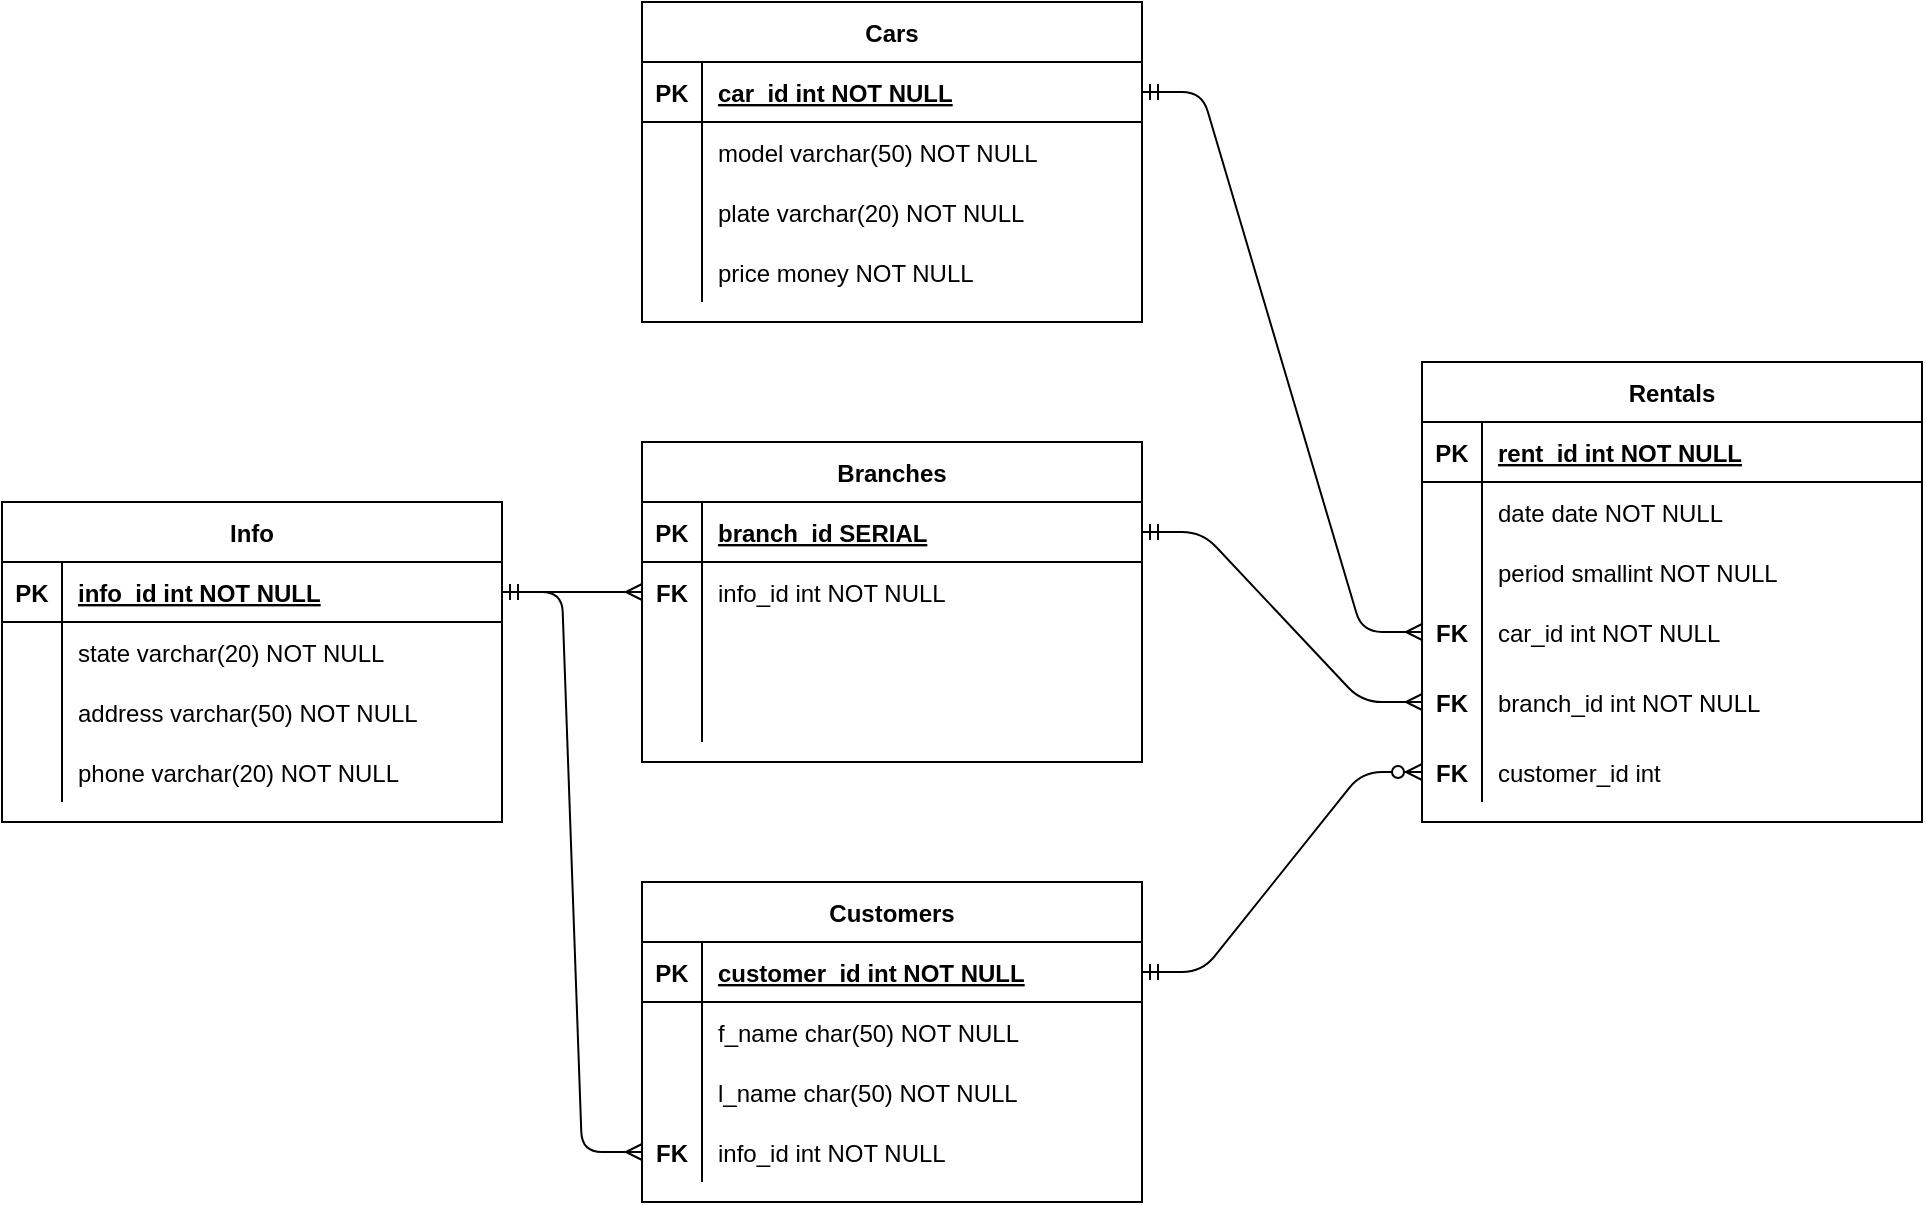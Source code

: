 <mxfile version="14.7.6" type="device"><diagram id="R2lEEEUBdFMjLlhIrx00" name="Page-1"><mxGraphModel dx="1859" dy="723" grid="1" gridSize="10" guides="1" tooltips="1" connect="1" arrows="1" fold="1" page="1" pageScale="1" pageWidth="850" pageHeight="1100" math="0" shadow="0" extFonts="Permanent Marker^https://fonts.googleapis.com/css?family=Permanent+Marker"><root><mxCell id="0"/><mxCell id="1" parent="0"/><mxCell id="C-vyLk0tnHw3VtMMgP7b-23" value="Customers" style="shape=table;startSize=30;container=1;collapsible=1;childLayout=tableLayout;fixedRows=1;rowLines=0;fontStyle=1;align=center;resizeLast=1;" parent="1" vertex="1"><mxGeometry x="160" y="750" width="250" height="160" as="geometry"/></mxCell><mxCell id="C-vyLk0tnHw3VtMMgP7b-24" value="" style="shape=partialRectangle;collapsible=0;dropTarget=0;pointerEvents=0;fillColor=none;points=[[0,0.5],[1,0.5]];portConstraint=eastwest;top=0;left=0;right=0;bottom=1;" parent="C-vyLk0tnHw3VtMMgP7b-23" vertex="1"><mxGeometry y="30" width="250" height="30" as="geometry"/></mxCell><mxCell id="C-vyLk0tnHw3VtMMgP7b-25" value="PK" style="shape=partialRectangle;overflow=hidden;connectable=0;fillColor=none;top=0;left=0;bottom=0;right=0;fontStyle=1;" parent="C-vyLk0tnHw3VtMMgP7b-24" vertex="1"><mxGeometry width="30" height="30" as="geometry"/></mxCell><mxCell id="C-vyLk0tnHw3VtMMgP7b-26" value="customer_id int NOT NULL " style="shape=partialRectangle;overflow=hidden;connectable=0;fillColor=none;top=0;left=0;bottom=0;right=0;align=left;spacingLeft=6;fontStyle=5;" parent="C-vyLk0tnHw3VtMMgP7b-24" vertex="1"><mxGeometry x="30" width="220" height="30" as="geometry"/></mxCell><mxCell id="C-vyLk0tnHw3VtMMgP7b-27" value="" style="shape=partialRectangle;collapsible=0;dropTarget=0;pointerEvents=0;fillColor=none;points=[[0,0.5],[1,0.5]];portConstraint=eastwest;top=0;left=0;right=0;bottom=0;" parent="C-vyLk0tnHw3VtMMgP7b-23" vertex="1"><mxGeometry y="60" width="250" height="30" as="geometry"/></mxCell><mxCell id="C-vyLk0tnHw3VtMMgP7b-28" value="" style="shape=partialRectangle;overflow=hidden;connectable=0;fillColor=none;top=0;left=0;bottom=0;right=0;" parent="C-vyLk0tnHw3VtMMgP7b-27" vertex="1"><mxGeometry width="30" height="30" as="geometry"/></mxCell><mxCell id="C-vyLk0tnHw3VtMMgP7b-29" value="f_name char(50) NOT NULL" style="shape=partialRectangle;overflow=hidden;connectable=0;fillColor=none;top=0;left=0;bottom=0;right=0;align=left;spacingLeft=6;" parent="C-vyLk0tnHw3VtMMgP7b-27" vertex="1"><mxGeometry x="30" width="220" height="30" as="geometry"/></mxCell><mxCell id="tLAQgw_16SGvxFQPYH7M-77" value="" style="shape=partialRectangle;collapsible=0;dropTarget=0;pointerEvents=0;fillColor=none;points=[[0,0.5],[1,0.5]];portConstraint=eastwest;top=0;left=0;right=0;bottom=0;" vertex="1" parent="C-vyLk0tnHw3VtMMgP7b-23"><mxGeometry y="90" width="250" height="30" as="geometry"/></mxCell><mxCell id="tLAQgw_16SGvxFQPYH7M-78" value="" style="shape=partialRectangle;overflow=hidden;connectable=0;fillColor=none;top=0;left=0;bottom=0;right=0;" vertex="1" parent="tLAQgw_16SGvxFQPYH7M-77"><mxGeometry width="30" height="30" as="geometry"/></mxCell><mxCell id="tLAQgw_16SGvxFQPYH7M-79" value="l_name char(50) NOT NULL" style="shape=partialRectangle;overflow=hidden;connectable=0;fillColor=none;top=0;left=0;bottom=0;right=0;align=left;spacingLeft=6;" vertex="1" parent="tLAQgw_16SGvxFQPYH7M-77"><mxGeometry x="30" width="220" height="30" as="geometry"/></mxCell><mxCell id="tLAQgw_16SGvxFQPYH7M-80" value="" style="shape=partialRectangle;collapsible=0;dropTarget=0;pointerEvents=0;fillColor=none;points=[[0,0.5],[1,0.5]];portConstraint=eastwest;top=0;left=0;right=0;bottom=0;" vertex="1" parent="C-vyLk0tnHw3VtMMgP7b-23"><mxGeometry y="120" width="250" height="30" as="geometry"/></mxCell><mxCell id="tLAQgw_16SGvxFQPYH7M-81" value="FK" style="shape=partialRectangle;overflow=hidden;connectable=0;fillColor=none;top=0;left=0;bottom=0;right=0;fontStyle=1" vertex="1" parent="tLAQgw_16SGvxFQPYH7M-80"><mxGeometry width="30" height="30" as="geometry"/></mxCell><mxCell id="tLAQgw_16SGvxFQPYH7M-82" value="info_id int NOT NULL" style="shape=partialRectangle;overflow=hidden;connectable=0;fillColor=none;top=0;left=0;bottom=0;right=0;align=left;spacingLeft=6;" vertex="1" parent="tLAQgw_16SGvxFQPYH7M-80"><mxGeometry x="30" width="220" height="30" as="geometry"/></mxCell><mxCell id="tLAQgw_16SGvxFQPYH7M-14" value="Cars" style="shape=table;startSize=30;container=1;collapsible=1;childLayout=tableLayout;fixedRows=1;rowLines=0;fontStyle=1;align=center;resizeLast=1;" vertex="1" parent="1"><mxGeometry x="160" y="310" width="250" height="160" as="geometry"/></mxCell><mxCell id="tLAQgw_16SGvxFQPYH7M-15" value="" style="shape=partialRectangle;collapsible=0;dropTarget=0;pointerEvents=0;fillColor=none;points=[[0,0.5],[1,0.5]];portConstraint=eastwest;top=0;left=0;right=0;bottom=1;" vertex="1" parent="tLAQgw_16SGvxFQPYH7M-14"><mxGeometry y="30" width="250" height="30" as="geometry"/></mxCell><mxCell id="tLAQgw_16SGvxFQPYH7M-16" value="PK" style="shape=partialRectangle;overflow=hidden;connectable=0;fillColor=none;top=0;left=0;bottom=0;right=0;fontStyle=1;" vertex="1" parent="tLAQgw_16SGvxFQPYH7M-15"><mxGeometry width="30" height="30" as="geometry"/></mxCell><mxCell id="tLAQgw_16SGvxFQPYH7M-17" value="car_id int NOT NULL " style="shape=partialRectangle;overflow=hidden;connectable=0;fillColor=none;top=0;left=0;bottom=0;right=0;align=left;spacingLeft=6;fontStyle=5;" vertex="1" parent="tLAQgw_16SGvxFQPYH7M-15"><mxGeometry x="30" width="220" height="30" as="geometry"/></mxCell><mxCell id="tLAQgw_16SGvxFQPYH7M-18" value="" style="shape=partialRectangle;collapsible=0;dropTarget=0;pointerEvents=0;fillColor=none;points=[[0,0.5],[1,0.5]];portConstraint=eastwest;top=0;left=0;right=0;bottom=0;" vertex="1" parent="tLAQgw_16SGvxFQPYH7M-14"><mxGeometry y="60" width="250" height="30" as="geometry"/></mxCell><mxCell id="tLAQgw_16SGvxFQPYH7M-19" value="" style="shape=partialRectangle;overflow=hidden;connectable=0;fillColor=none;top=0;left=0;bottom=0;right=0;" vertex="1" parent="tLAQgw_16SGvxFQPYH7M-18"><mxGeometry width="30" height="30" as="geometry"/></mxCell><mxCell id="tLAQgw_16SGvxFQPYH7M-20" value="model varchar(50) NOT NULL" style="shape=partialRectangle;overflow=hidden;connectable=0;fillColor=none;top=0;left=0;bottom=0;right=0;align=left;spacingLeft=6;" vertex="1" parent="tLAQgw_16SGvxFQPYH7M-18"><mxGeometry x="30" width="220" height="30" as="geometry"/></mxCell><mxCell id="tLAQgw_16SGvxFQPYH7M-21" value="" style="shape=partialRectangle;collapsible=0;dropTarget=0;pointerEvents=0;fillColor=none;points=[[0,0.5],[1,0.5]];portConstraint=eastwest;top=0;left=0;right=0;bottom=0;" vertex="1" parent="tLAQgw_16SGvxFQPYH7M-14"><mxGeometry y="90" width="250" height="30" as="geometry"/></mxCell><mxCell id="tLAQgw_16SGvxFQPYH7M-22" value="" style="shape=partialRectangle;overflow=hidden;connectable=0;fillColor=none;top=0;left=0;bottom=0;right=0;" vertex="1" parent="tLAQgw_16SGvxFQPYH7M-21"><mxGeometry width="30" height="30" as="geometry"/></mxCell><mxCell id="tLAQgw_16SGvxFQPYH7M-23" value="plate varchar(20) NOT NULL" style="shape=partialRectangle;overflow=hidden;connectable=0;fillColor=none;top=0;left=0;bottom=0;right=0;align=left;spacingLeft=6;" vertex="1" parent="tLAQgw_16SGvxFQPYH7M-21"><mxGeometry x="30" width="220" height="30" as="geometry"/></mxCell><mxCell id="tLAQgw_16SGvxFQPYH7M-34" value="" style="shape=partialRectangle;collapsible=0;dropTarget=0;pointerEvents=0;fillColor=none;points=[[0,0.5],[1,0.5]];portConstraint=eastwest;top=0;left=0;right=0;bottom=0;" vertex="1" parent="tLAQgw_16SGvxFQPYH7M-14"><mxGeometry y="120" width="250" height="30" as="geometry"/></mxCell><mxCell id="tLAQgw_16SGvxFQPYH7M-35" value="" style="shape=partialRectangle;overflow=hidden;connectable=0;fillColor=none;top=0;left=0;bottom=0;right=0;" vertex="1" parent="tLAQgw_16SGvxFQPYH7M-34"><mxGeometry width="30" height="30" as="geometry"/></mxCell><mxCell id="tLAQgw_16SGvxFQPYH7M-36" value="price money NOT NULL" style="shape=partialRectangle;overflow=hidden;connectable=0;fillColor=none;top=0;left=0;bottom=0;right=0;align=left;spacingLeft=6;" vertex="1" parent="tLAQgw_16SGvxFQPYH7M-34"><mxGeometry x="30" width="220" height="30" as="geometry"/></mxCell><mxCell id="tLAQgw_16SGvxFQPYH7M-37" value="Rentals" style="shape=table;startSize=30;container=1;collapsible=1;childLayout=tableLayout;fixedRows=1;rowLines=0;fontStyle=1;align=center;resizeLast=1;" vertex="1" parent="1"><mxGeometry x="550" y="490" width="250" height="230" as="geometry"/></mxCell><mxCell id="tLAQgw_16SGvxFQPYH7M-38" value="" style="shape=partialRectangle;collapsible=0;dropTarget=0;pointerEvents=0;fillColor=none;points=[[0,0.5],[1,0.5]];portConstraint=eastwest;top=0;left=0;right=0;bottom=1;" vertex="1" parent="tLAQgw_16SGvxFQPYH7M-37"><mxGeometry y="30" width="250" height="30" as="geometry"/></mxCell><mxCell id="tLAQgw_16SGvxFQPYH7M-39" value="PK" style="shape=partialRectangle;overflow=hidden;connectable=0;fillColor=none;top=0;left=0;bottom=0;right=0;fontStyle=1;" vertex="1" parent="tLAQgw_16SGvxFQPYH7M-38"><mxGeometry width="30" height="30" as="geometry"/></mxCell><mxCell id="tLAQgw_16SGvxFQPYH7M-40" value="rent_id int NOT NULL " style="shape=partialRectangle;overflow=hidden;connectable=0;fillColor=none;top=0;left=0;bottom=0;right=0;align=left;spacingLeft=6;fontStyle=5;" vertex="1" parent="tLAQgw_16SGvxFQPYH7M-38"><mxGeometry x="30" width="220" height="30" as="geometry"/></mxCell><mxCell id="tLAQgw_16SGvxFQPYH7M-41" value="" style="shape=partialRectangle;collapsible=0;dropTarget=0;pointerEvents=0;fillColor=none;points=[[0,0.5],[1,0.5]];portConstraint=eastwest;top=0;left=0;right=0;bottom=0;" vertex="1" parent="tLAQgw_16SGvxFQPYH7M-37"><mxGeometry y="60" width="250" height="30" as="geometry"/></mxCell><mxCell id="tLAQgw_16SGvxFQPYH7M-42" value="" style="shape=partialRectangle;overflow=hidden;connectable=0;fillColor=none;top=0;left=0;bottom=0;right=0;" vertex="1" parent="tLAQgw_16SGvxFQPYH7M-41"><mxGeometry width="30" height="30" as="geometry"/></mxCell><mxCell id="tLAQgw_16SGvxFQPYH7M-43" value="date date NOT NULL" style="shape=partialRectangle;overflow=hidden;connectable=0;fillColor=none;top=0;left=0;bottom=0;right=0;align=left;spacingLeft=6;" vertex="1" parent="tLAQgw_16SGvxFQPYH7M-41"><mxGeometry x="30" width="220" height="30" as="geometry"/></mxCell><mxCell id="tLAQgw_16SGvxFQPYH7M-51" value="" style="shape=partialRectangle;collapsible=0;dropTarget=0;pointerEvents=0;fillColor=none;points=[[0,0.5],[1,0.5]];portConstraint=eastwest;top=0;left=0;right=0;bottom=0;" vertex="1" parent="tLAQgw_16SGvxFQPYH7M-37"><mxGeometry y="90" width="250" height="30" as="geometry"/></mxCell><mxCell id="tLAQgw_16SGvxFQPYH7M-52" value="" style="shape=partialRectangle;overflow=hidden;connectable=0;fillColor=none;top=0;left=0;bottom=0;right=0;" vertex="1" parent="tLAQgw_16SGvxFQPYH7M-51"><mxGeometry width="30" height="30" as="geometry"/></mxCell><mxCell id="tLAQgw_16SGvxFQPYH7M-53" value="period smallint NOT NULL" style="shape=partialRectangle;overflow=hidden;connectable=0;fillColor=none;top=0;left=0;bottom=0;right=0;align=left;spacingLeft=6;" vertex="1" parent="tLAQgw_16SGvxFQPYH7M-51"><mxGeometry x="30" width="220" height="30" as="geometry"/></mxCell><mxCell id="tLAQgw_16SGvxFQPYH7M-54" value="" style="shape=partialRectangle;collapsible=0;dropTarget=0;pointerEvents=0;fillColor=none;points=[[0,0.5],[1,0.5]];portConstraint=eastwest;top=0;left=0;right=0;bottom=0;" vertex="1" parent="tLAQgw_16SGvxFQPYH7M-37"><mxGeometry y="120" width="250" height="30" as="geometry"/></mxCell><mxCell id="tLAQgw_16SGvxFQPYH7M-55" value="FK" style="shape=partialRectangle;overflow=hidden;connectable=0;fillColor=none;top=0;left=0;bottom=0;right=0;fontStyle=1" vertex="1" parent="tLAQgw_16SGvxFQPYH7M-54"><mxGeometry width="30" height="30" as="geometry"/></mxCell><mxCell id="tLAQgw_16SGvxFQPYH7M-56" value="car_id int NOT NULL" style="shape=partialRectangle;overflow=hidden;connectable=0;fillColor=none;top=0;left=0;bottom=0;right=0;align=left;spacingLeft=6;" vertex="1" parent="tLAQgw_16SGvxFQPYH7M-54"><mxGeometry x="30" width="220" height="30" as="geometry"/></mxCell><mxCell id="tLAQgw_16SGvxFQPYH7M-83" value="" style="shape=partialRectangle;collapsible=0;dropTarget=0;pointerEvents=0;fillColor=none;points=[[0,0.5],[1,0.5]];portConstraint=eastwest;top=0;left=0;right=0;bottom=0;" vertex="1" parent="tLAQgw_16SGvxFQPYH7M-37"><mxGeometry y="150" width="250" height="40" as="geometry"/></mxCell><mxCell id="tLAQgw_16SGvxFQPYH7M-84" value="FK" style="shape=partialRectangle;overflow=hidden;connectable=0;fillColor=none;top=0;left=0;bottom=0;right=0;fontStyle=1" vertex="1" parent="tLAQgw_16SGvxFQPYH7M-83"><mxGeometry width="30" height="40" as="geometry"/></mxCell><mxCell id="tLAQgw_16SGvxFQPYH7M-85" value="branch_id int NOT NULL" style="shape=partialRectangle;overflow=hidden;connectable=0;fillColor=none;top=0;left=0;bottom=0;right=0;align=left;spacingLeft=6;" vertex="1" parent="tLAQgw_16SGvxFQPYH7M-83"><mxGeometry x="30" width="220" height="40" as="geometry"/></mxCell><mxCell id="tLAQgw_16SGvxFQPYH7M-86" value="" style="shape=partialRectangle;collapsible=0;dropTarget=0;pointerEvents=0;fillColor=none;points=[[0,0.5],[1,0.5]];portConstraint=eastwest;top=0;left=0;right=0;bottom=0;" vertex="1" parent="tLAQgw_16SGvxFQPYH7M-37"><mxGeometry y="190" width="250" height="30" as="geometry"/></mxCell><mxCell id="tLAQgw_16SGvxFQPYH7M-87" value="FK" style="shape=partialRectangle;overflow=hidden;connectable=0;fillColor=none;top=0;left=0;bottom=0;right=0;fontStyle=1" vertex="1" parent="tLAQgw_16SGvxFQPYH7M-86"><mxGeometry width="30" height="30" as="geometry"/></mxCell><mxCell id="tLAQgw_16SGvxFQPYH7M-88" value="customer_id int" style="shape=partialRectangle;overflow=hidden;connectable=0;fillColor=none;top=0;left=0;bottom=0;right=0;align=left;spacingLeft=6;" vertex="1" parent="tLAQgw_16SGvxFQPYH7M-86"><mxGeometry x="30" width="220" height="30" as="geometry"/></mxCell><mxCell id="tLAQgw_16SGvxFQPYH7M-57" value="Branches" style="shape=table;startSize=30;container=1;collapsible=1;childLayout=tableLayout;fixedRows=1;rowLines=0;fontStyle=1;align=center;resizeLast=1;" vertex="1" parent="1"><mxGeometry x="160" y="530" width="250" height="160" as="geometry"/></mxCell><mxCell id="tLAQgw_16SGvxFQPYH7M-58" value="" style="shape=partialRectangle;collapsible=0;dropTarget=0;pointerEvents=0;fillColor=none;points=[[0,0.5],[1,0.5]];portConstraint=eastwest;top=0;left=0;right=0;bottom=1;" vertex="1" parent="tLAQgw_16SGvxFQPYH7M-57"><mxGeometry y="30" width="250" height="30" as="geometry"/></mxCell><mxCell id="tLAQgw_16SGvxFQPYH7M-59" value="PK" style="shape=partialRectangle;overflow=hidden;connectable=0;fillColor=none;top=0;left=0;bottom=0;right=0;fontStyle=1;" vertex="1" parent="tLAQgw_16SGvxFQPYH7M-58"><mxGeometry width="30" height="30" as="geometry"/></mxCell><mxCell id="tLAQgw_16SGvxFQPYH7M-60" value="branch_id SERIAL" style="shape=partialRectangle;overflow=hidden;connectable=0;fillColor=none;top=0;left=0;bottom=0;right=0;align=left;spacingLeft=6;fontStyle=5;" vertex="1" parent="tLAQgw_16SGvxFQPYH7M-58"><mxGeometry x="30" width="220" height="30" as="geometry"/></mxCell><mxCell id="tLAQgw_16SGvxFQPYH7M-61" value="" style="shape=partialRectangle;collapsible=0;dropTarget=0;pointerEvents=0;fillColor=none;points=[[0,0.5],[1,0.5]];portConstraint=eastwest;top=0;left=0;right=0;bottom=0;" vertex="1" parent="tLAQgw_16SGvxFQPYH7M-57"><mxGeometry y="60" width="250" height="30" as="geometry"/></mxCell><mxCell id="tLAQgw_16SGvxFQPYH7M-62" value="FK" style="shape=partialRectangle;overflow=hidden;connectable=0;fillColor=none;top=0;left=0;bottom=0;right=0;fontStyle=1" vertex="1" parent="tLAQgw_16SGvxFQPYH7M-61"><mxGeometry width="30" height="30" as="geometry"/></mxCell><mxCell id="tLAQgw_16SGvxFQPYH7M-63" value="info_id int NOT NULL" style="shape=partialRectangle;overflow=hidden;connectable=0;fillColor=none;top=0;left=0;bottom=0;right=0;align=left;spacingLeft=6;" vertex="1" parent="tLAQgw_16SGvxFQPYH7M-61"><mxGeometry x="30" width="220" height="30" as="geometry"/></mxCell><mxCell id="tLAQgw_16SGvxFQPYH7M-64" value="" style="shape=partialRectangle;collapsible=0;dropTarget=0;pointerEvents=0;fillColor=none;points=[[0,0.5],[1,0.5]];portConstraint=eastwest;top=0;left=0;right=0;bottom=0;" vertex="1" parent="tLAQgw_16SGvxFQPYH7M-57"><mxGeometry y="90" width="250" height="30" as="geometry"/></mxCell><mxCell id="tLAQgw_16SGvxFQPYH7M-65" value="" style="shape=partialRectangle;overflow=hidden;connectable=0;fillColor=none;top=0;left=0;bottom=0;right=0;" vertex="1" parent="tLAQgw_16SGvxFQPYH7M-64"><mxGeometry width="30" height="30" as="geometry"/></mxCell><mxCell id="tLAQgw_16SGvxFQPYH7M-66" value="" style="shape=partialRectangle;overflow=hidden;connectable=0;fillColor=none;top=0;left=0;bottom=0;right=0;align=left;spacingLeft=6;" vertex="1" parent="tLAQgw_16SGvxFQPYH7M-64"><mxGeometry x="30" width="220" height="30" as="geometry"/></mxCell><mxCell id="tLAQgw_16SGvxFQPYH7M-67" value="" style="shape=partialRectangle;collapsible=0;dropTarget=0;pointerEvents=0;fillColor=none;points=[[0,0.5],[1,0.5]];portConstraint=eastwest;top=0;left=0;right=0;bottom=0;" vertex="1" parent="tLAQgw_16SGvxFQPYH7M-57"><mxGeometry y="120" width="250" height="30" as="geometry"/></mxCell><mxCell id="tLAQgw_16SGvxFQPYH7M-68" value="" style="shape=partialRectangle;overflow=hidden;connectable=0;fillColor=none;top=0;left=0;bottom=0;right=0;" vertex="1" parent="tLAQgw_16SGvxFQPYH7M-67"><mxGeometry width="30" height="30" as="geometry"/></mxCell><mxCell id="tLAQgw_16SGvxFQPYH7M-69" value="" style="shape=partialRectangle;overflow=hidden;connectable=0;fillColor=none;top=0;left=0;bottom=0;right=0;align=left;spacingLeft=6;" vertex="1" parent="tLAQgw_16SGvxFQPYH7M-67"><mxGeometry x="30" width="220" height="30" as="geometry"/></mxCell><mxCell id="tLAQgw_16SGvxFQPYH7M-70" value="Info" style="shape=table;startSize=30;container=1;collapsible=1;childLayout=tableLayout;fixedRows=1;rowLines=0;fontStyle=1;align=center;resizeLast=1;" vertex="1" parent="1"><mxGeometry x="-160" y="560" width="250" height="160" as="geometry"/></mxCell><mxCell id="tLAQgw_16SGvxFQPYH7M-71" value="" style="shape=partialRectangle;collapsible=0;dropTarget=0;pointerEvents=0;fillColor=none;points=[[0,0.5],[1,0.5]];portConstraint=eastwest;top=0;left=0;right=0;bottom=1;" vertex="1" parent="tLAQgw_16SGvxFQPYH7M-70"><mxGeometry y="30" width="250" height="30" as="geometry"/></mxCell><mxCell id="tLAQgw_16SGvxFQPYH7M-72" value="PK" style="shape=partialRectangle;overflow=hidden;connectable=0;fillColor=none;top=0;left=0;bottom=0;right=0;fontStyle=1;" vertex="1" parent="tLAQgw_16SGvxFQPYH7M-71"><mxGeometry width="30" height="30" as="geometry"/></mxCell><mxCell id="tLAQgw_16SGvxFQPYH7M-73" value="info_id int NOT NULL " style="shape=partialRectangle;overflow=hidden;connectable=0;fillColor=none;top=0;left=0;bottom=0;right=0;align=left;spacingLeft=6;fontStyle=5;" vertex="1" parent="tLAQgw_16SGvxFQPYH7M-71"><mxGeometry x="30" width="220" height="30" as="geometry"/></mxCell><mxCell id="tLAQgw_16SGvxFQPYH7M-74" value="" style="shape=partialRectangle;collapsible=0;dropTarget=0;pointerEvents=0;fillColor=none;points=[[0,0.5],[1,0.5]];portConstraint=eastwest;top=0;left=0;right=0;bottom=0;" vertex="1" parent="tLAQgw_16SGvxFQPYH7M-70"><mxGeometry y="60" width="250" height="30" as="geometry"/></mxCell><mxCell id="tLAQgw_16SGvxFQPYH7M-75" value="" style="shape=partialRectangle;overflow=hidden;connectable=0;fillColor=none;top=0;left=0;bottom=0;right=0;" vertex="1" parent="tLAQgw_16SGvxFQPYH7M-74"><mxGeometry width="30" height="30" as="geometry"/></mxCell><mxCell id="tLAQgw_16SGvxFQPYH7M-76" value="state varchar(20) NOT NULL" style="shape=partialRectangle;overflow=hidden;connectable=0;fillColor=none;top=0;left=0;bottom=0;right=0;align=left;spacingLeft=6;" vertex="1" parent="tLAQgw_16SGvxFQPYH7M-74"><mxGeometry x="30" width="220" height="30" as="geometry"/></mxCell><mxCell id="tLAQgw_16SGvxFQPYH7M-90" value="" style="shape=partialRectangle;collapsible=0;dropTarget=0;pointerEvents=0;fillColor=none;points=[[0,0.5],[1,0.5]];portConstraint=eastwest;top=0;left=0;right=0;bottom=0;" vertex="1" parent="tLAQgw_16SGvxFQPYH7M-70"><mxGeometry y="90" width="250" height="30" as="geometry"/></mxCell><mxCell id="tLAQgw_16SGvxFQPYH7M-91" value="" style="shape=partialRectangle;overflow=hidden;connectable=0;fillColor=none;top=0;left=0;bottom=0;right=0;" vertex="1" parent="tLAQgw_16SGvxFQPYH7M-90"><mxGeometry width="30" height="30" as="geometry"/></mxCell><mxCell id="tLAQgw_16SGvxFQPYH7M-92" value="address varchar(50) NOT NULL" style="shape=partialRectangle;overflow=hidden;connectable=0;fillColor=none;top=0;left=0;bottom=0;right=0;align=left;spacingLeft=6;" vertex="1" parent="tLAQgw_16SGvxFQPYH7M-90"><mxGeometry x="30" width="220" height="30" as="geometry"/></mxCell><mxCell id="tLAQgw_16SGvxFQPYH7M-93" value="" style="shape=partialRectangle;collapsible=0;dropTarget=0;pointerEvents=0;fillColor=none;points=[[0,0.5],[1,0.5]];portConstraint=eastwest;top=0;left=0;right=0;bottom=0;" vertex="1" parent="tLAQgw_16SGvxFQPYH7M-70"><mxGeometry y="120" width="250" height="30" as="geometry"/></mxCell><mxCell id="tLAQgw_16SGvxFQPYH7M-94" value="" style="shape=partialRectangle;overflow=hidden;connectable=0;fillColor=none;top=0;left=0;bottom=0;right=0;" vertex="1" parent="tLAQgw_16SGvxFQPYH7M-93"><mxGeometry width="30" height="30" as="geometry"/></mxCell><mxCell id="tLAQgw_16SGvxFQPYH7M-95" value="phone varchar(20) NOT NULL" style="shape=partialRectangle;overflow=hidden;connectable=0;fillColor=none;top=0;left=0;bottom=0;right=0;align=left;spacingLeft=6;" vertex="1" parent="tLAQgw_16SGvxFQPYH7M-93"><mxGeometry x="30" width="220" height="30" as="geometry"/></mxCell><mxCell id="tLAQgw_16SGvxFQPYH7M-89" value="" style="edgeStyle=entityRelationEdgeStyle;fontSize=12;html=1;endArrow=ERzeroToMany;startArrow=ERmandOne;exitX=1;exitY=0.5;exitDx=0;exitDy=0;entryX=0;entryY=0.5;entryDx=0;entryDy=0;" edge="1" parent="1" source="C-vyLk0tnHw3VtMMgP7b-24" target="tLAQgw_16SGvxFQPYH7M-86"><mxGeometry width="100" height="100" relative="1" as="geometry"><mxPoint x="440" y="640" as="sourcePoint"/><mxPoint x="540" y="540" as="targetPoint"/></mxGeometry></mxCell><mxCell id="tLAQgw_16SGvxFQPYH7M-96" value="" style="edgeStyle=entityRelationEdgeStyle;fontSize=12;html=1;endArrow=ERmany;startArrow=ERmandOne;entryX=0;entryY=0.5;entryDx=0;entryDy=0;exitX=1;exitY=0.5;exitDx=0;exitDy=0;endFill=0;" edge="1" parent="1" source="tLAQgw_16SGvxFQPYH7M-15" target="tLAQgw_16SGvxFQPYH7M-54"><mxGeometry width="100" height="100" relative="1" as="geometry"><mxPoint x="170" y="520" as="sourcePoint"/><mxPoint x="480" y="550" as="targetPoint"/></mxGeometry></mxCell><mxCell id="tLAQgw_16SGvxFQPYH7M-98" value="" style="edgeStyle=entityRelationEdgeStyle;fontSize=12;html=1;endArrow=ERmany;startArrow=ERmandOne;entryX=0;entryY=0.5;entryDx=0;entryDy=0;exitX=1;exitY=0.5;exitDx=0;exitDy=0;endFill=0;" edge="1" parent="1" source="tLAQgw_16SGvxFQPYH7M-58" target="tLAQgw_16SGvxFQPYH7M-83"><mxGeometry width="100" height="100" relative="1" as="geometry"><mxPoint x="420" y="365" as="sourcePoint"/><mxPoint x="560" y="635" as="targetPoint"/></mxGeometry></mxCell><mxCell id="tLAQgw_16SGvxFQPYH7M-99" value="" style="edgeStyle=entityRelationEdgeStyle;fontSize=12;html=1;endArrow=ERmany;startArrow=ERmandOne;entryX=0;entryY=0.5;entryDx=0;entryDy=0;exitX=1;exitY=0.5;exitDx=0;exitDy=0;endFill=0;" edge="1" parent="1" source="tLAQgw_16SGvxFQPYH7M-71" target="tLAQgw_16SGvxFQPYH7M-61"><mxGeometry width="100" height="100" relative="1" as="geometry"><mxPoint x="110" y="690" as="sourcePoint"/><mxPoint x="250" y="760" as="targetPoint"/></mxGeometry></mxCell><mxCell id="tLAQgw_16SGvxFQPYH7M-100" value="" style="edgeStyle=entityRelationEdgeStyle;fontSize=12;html=1;endArrow=ERmany;startArrow=ERmandOne;exitX=1;exitY=0.5;exitDx=0;exitDy=0;endFill=0;entryX=0;entryY=0.5;entryDx=0;entryDy=0;" edge="1" parent="1" source="tLAQgw_16SGvxFQPYH7M-71" target="tLAQgw_16SGvxFQPYH7M-80"><mxGeometry width="100" height="100" relative="1" as="geometry"><mxPoint x="100" y="615" as="sourcePoint"/><mxPoint x="130" y="800" as="targetPoint"/></mxGeometry></mxCell></root></mxGraphModel></diagram></mxfile>